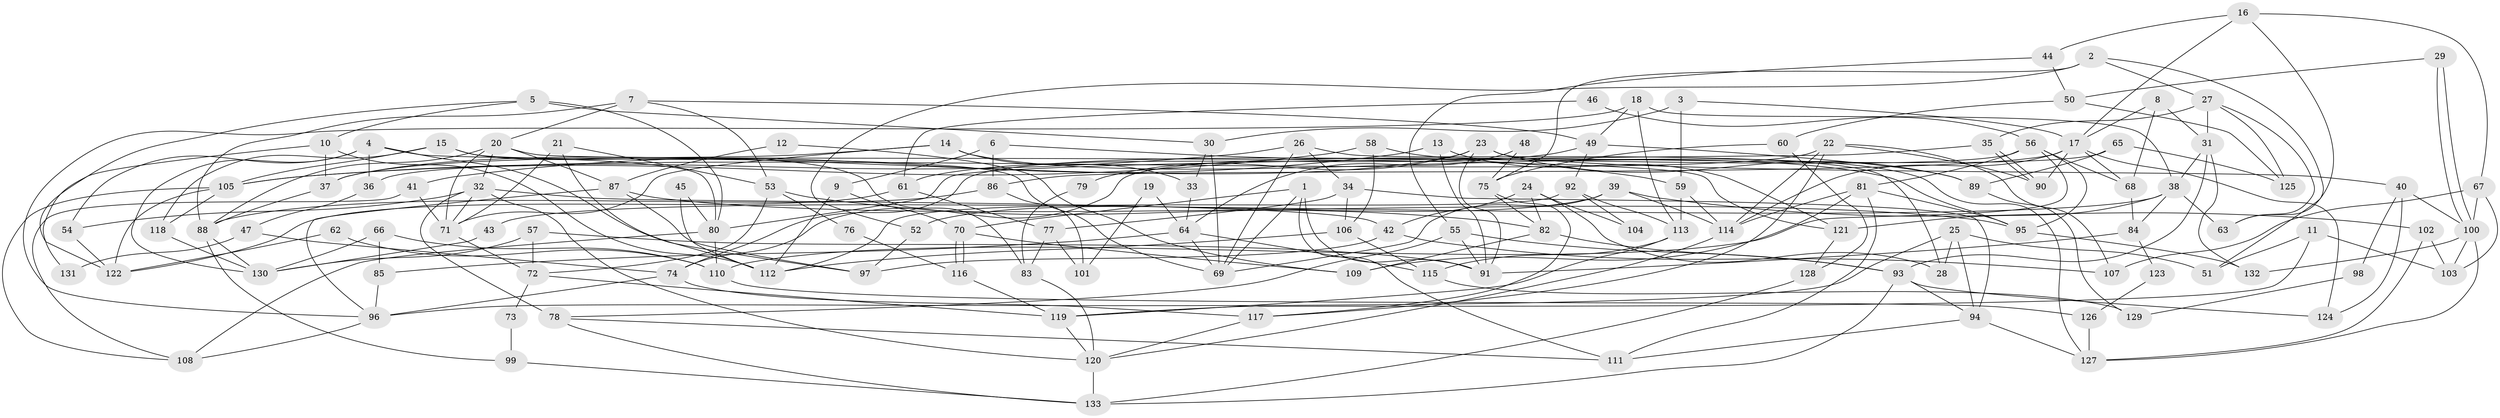 // coarse degree distribution, {9: 0.0625, 11: 0.0125, 3: 0.225, 8: 0.025, 14: 0.0125, 4: 0.25, 13: 0.025, 6: 0.0875, 5: 0.175, 10: 0.0125, 2: 0.1125}
// Generated by graph-tools (version 1.1) at 2025/51/03/04/25 22:51:18]
// undirected, 133 vertices, 266 edges
graph export_dot {
  node [color=gray90,style=filled];
  1;
  2;
  3;
  4;
  5;
  6;
  7;
  8;
  9;
  10;
  11;
  12;
  13;
  14;
  15;
  16;
  17;
  18;
  19;
  20;
  21;
  22;
  23;
  24;
  25;
  26;
  27;
  28;
  29;
  30;
  31;
  32;
  33;
  34;
  35;
  36;
  37;
  38;
  39;
  40;
  41;
  42;
  43;
  44;
  45;
  46;
  47;
  48;
  49;
  50;
  51;
  52;
  53;
  54;
  55;
  56;
  57;
  58;
  59;
  60;
  61;
  62;
  63;
  64;
  65;
  66;
  67;
  68;
  69;
  70;
  71;
  72;
  73;
  74;
  75;
  76;
  77;
  78;
  79;
  80;
  81;
  82;
  83;
  84;
  85;
  86;
  87;
  88;
  89;
  90;
  91;
  92;
  93;
  94;
  95;
  96;
  97;
  98;
  99;
  100;
  101;
  102;
  103;
  104;
  105;
  106;
  107;
  108;
  109;
  110;
  111;
  112;
  113;
  114;
  115;
  116;
  117;
  118;
  119;
  120;
  121;
  122;
  123;
  124;
  125;
  126;
  127;
  128;
  129;
  130;
  131;
  132;
  133;
  1 -- 111;
  1 -- 69;
  1 -- 70;
  1 -- 91;
  2 -- 75;
  2 -- 27;
  2 -- 51;
  2 -- 52;
  3 -- 17;
  3 -- 59;
  3 -- 30;
  4 -- 54;
  4 -- 130;
  4 -- 36;
  4 -- 80;
  4 -- 97;
  5 -- 30;
  5 -- 80;
  5 -- 10;
  5 -- 122;
  6 -- 59;
  6 -- 86;
  6 -- 9;
  7 -- 20;
  7 -- 53;
  7 -- 49;
  7 -- 88;
  8 -- 31;
  8 -- 68;
  8 -- 17;
  9 -- 70;
  9 -- 112;
  10 -- 112;
  10 -- 37;
  10 -- 131;
  11 -- 51;
  11 -- 103;
  11 -- 119;
  12 -- 87;
  12 -- 109;
  13 -- 91;
  13 -- 41;
  13 -- 121;
  14 -- 71;
  14 -- 37;
  14 -- 33;
  14 -- 95;
  15 -- 69;
  15 -- 105;
  15 -- 83;
  15 -- 118;
  16 -- 17;
  16 -- 63;
  16 -- 44;
  16 -- 67;
  17 -- 68;
  17 -- 86;
  17 -- 90;
  17 -- 114;
  17 -- 124;
  18 -- 96;
  18 -- 49;
  18 -- 38;
  18 -- 113;
  19 -- 101;
  19 -- 64;
  20 -- 87;
  20 -- 71;
  20 -- 32;
  20 -- 88;
  20 -- 121;
  21 -- 112;
  21 -- 53;
  21 -- 71;
  22 -- 107;
  22 -- 90;
  22 -- 36;
  22 -- 114;
  22 -- 117;
  23 -- 37;
  23 -- 40;
  23 -- 79;
  23 -- 89;
  23 -- 91;
  24 -- 82;
  24 -- 42;
  24 -- 28;
  24 -- 104;
  25 -- 28;
  25 -- 94;
  25 -- 51;
  25 -- 96;
  26 -- 69;
  26 -- 105;
  26 -- 28;
  26 -- 34;
  27 -- 35;
  27 -- 31;
  27 -- 63;
  27 -- 125;
  29 -- 100;
  29 -- 100;
  29 -- 50;
  30 -- 33;
  30 -- 69;
  31 -- 38;
  31 -- 93;
  31 -- 132;
  32 -- 120;
  32 -- 42;
  32 -- 54;
  32 -- 71;
  32 -- 78;
  33 -- 64;
  34 -- 94;
  34 -- 77;
  34 -- 106;
  35 -- 80;
  35 -- 90;
  35 -- 90;
  36 -- 47;
  37 -- 88;
  38 -- 121;
  38 -- 43;
  38 -- 63;
  38 -- 84;
  39 -- 114;
  39 -- 52;
  39 -- 69;
  39 -- 102;
  40 -- 124;
  40 -- 100;
  40 -- 98;
  41 -- 108;
  41 -- 71;
  42 -- 97;
  42 -- 107;
  43 -- 130;
  44 -- 55;
  44 -- 50;
  45 -- 80;
  45 -- 112;
  46 -- 56;
  46 -- 61;
  47 -- 74;
  47 -- 131;
  48 -- 75;
  48 -- 64;
  49 -- 61;
  49 -- 89;
  49 -- 92;
  50 -- 125;
  50 -- 60;
  52 -- 97;
  53 -- 82;
  53 -- 72;
  53 -- 76;
  54 -- 122;
  55 -- 91;
  55 -- 78;
  55 -- 93;
  56 -- 74;
  56 -- 95;
  56 -- 68;
  56 -- 81;
  56 -- 110;
  57 -- 72;
  57 -- 91;
  57 -- 130;
  58 -- 127;
  58 -- 106;
  58 -- 105;
  59 -- 113;
  59 -- 114;
  60 -- 75;
  60 -- 128;
  61 -- 77;
  61 -- 122;
  62 -- 122;
  62 -- 110;
  64 -- 69;
  64 -- 115;
  64 -- 85;
  65 -- 89;
  65 -- 74;
  65 -- 125;
  66 -- 85;
  66 -- 130;
  66 -- 110;
  67 -- 100;
  67 -- 103;
  67 -- 107;
  68 -- 84;
  70 -- 116;
  70 -- 116;
  70 -- 109;
  71 -- 72;
  72 -- 119;
  72 -- 73;
  73 -- 99;
  74 -- 117;
  74 -- 96;
  75 -- 82;
  75 -- 117;
  76 -- 116;
  77 -- 83;
  77 -- 101;
  78 -- 111;
  78 -- 133;
  79 -- 83;
  80 -- 110;
  80 -- 108;
  81 -- 114;
  81 -- 95;
  81 -- 109;
  81 -- 111;
  82 -- 93;
  82 -- 109;
  83 -- 120;
  84 -- 91;
  84 -- 123;
  85 -- 96;
  86 -- 88;
  86 -- 101;
  87 -- 95;
  87 -- 96;
  87 -- 97;
  88 -- 99;
  88 -- 130;
  89 -- 129;
  92 -- 113;
  92 -- 104;
  92 -- 112;
  93 -- 133;
  93 -- 94;
  93 -- 124;
  94 -- 127;
  94 -- 111;
  95 -- 132;
  96 -- 108;
  98 -- 129;
  99 -- 133;
  100 -- 132;
  100 -- 103;
  100 -- 127;
  102 -- 103;
  102 -- 127;
  105 -- 118;
  105 -- 108;
  105 -- 122;
  106 -- 112;
  106 -- 115;
  110 -- 126;
  113 -- 119;
  113 -- 115;
  114 -- 120;
  115 -- 129;
  116 -- 119;
  117 -- 120;
  118 -- 130;
  119 -- 120;
  120 -- 133;
  121 -- 128;
  123 -- 126;
  126 -- 127;
  128 -- 133;
}
